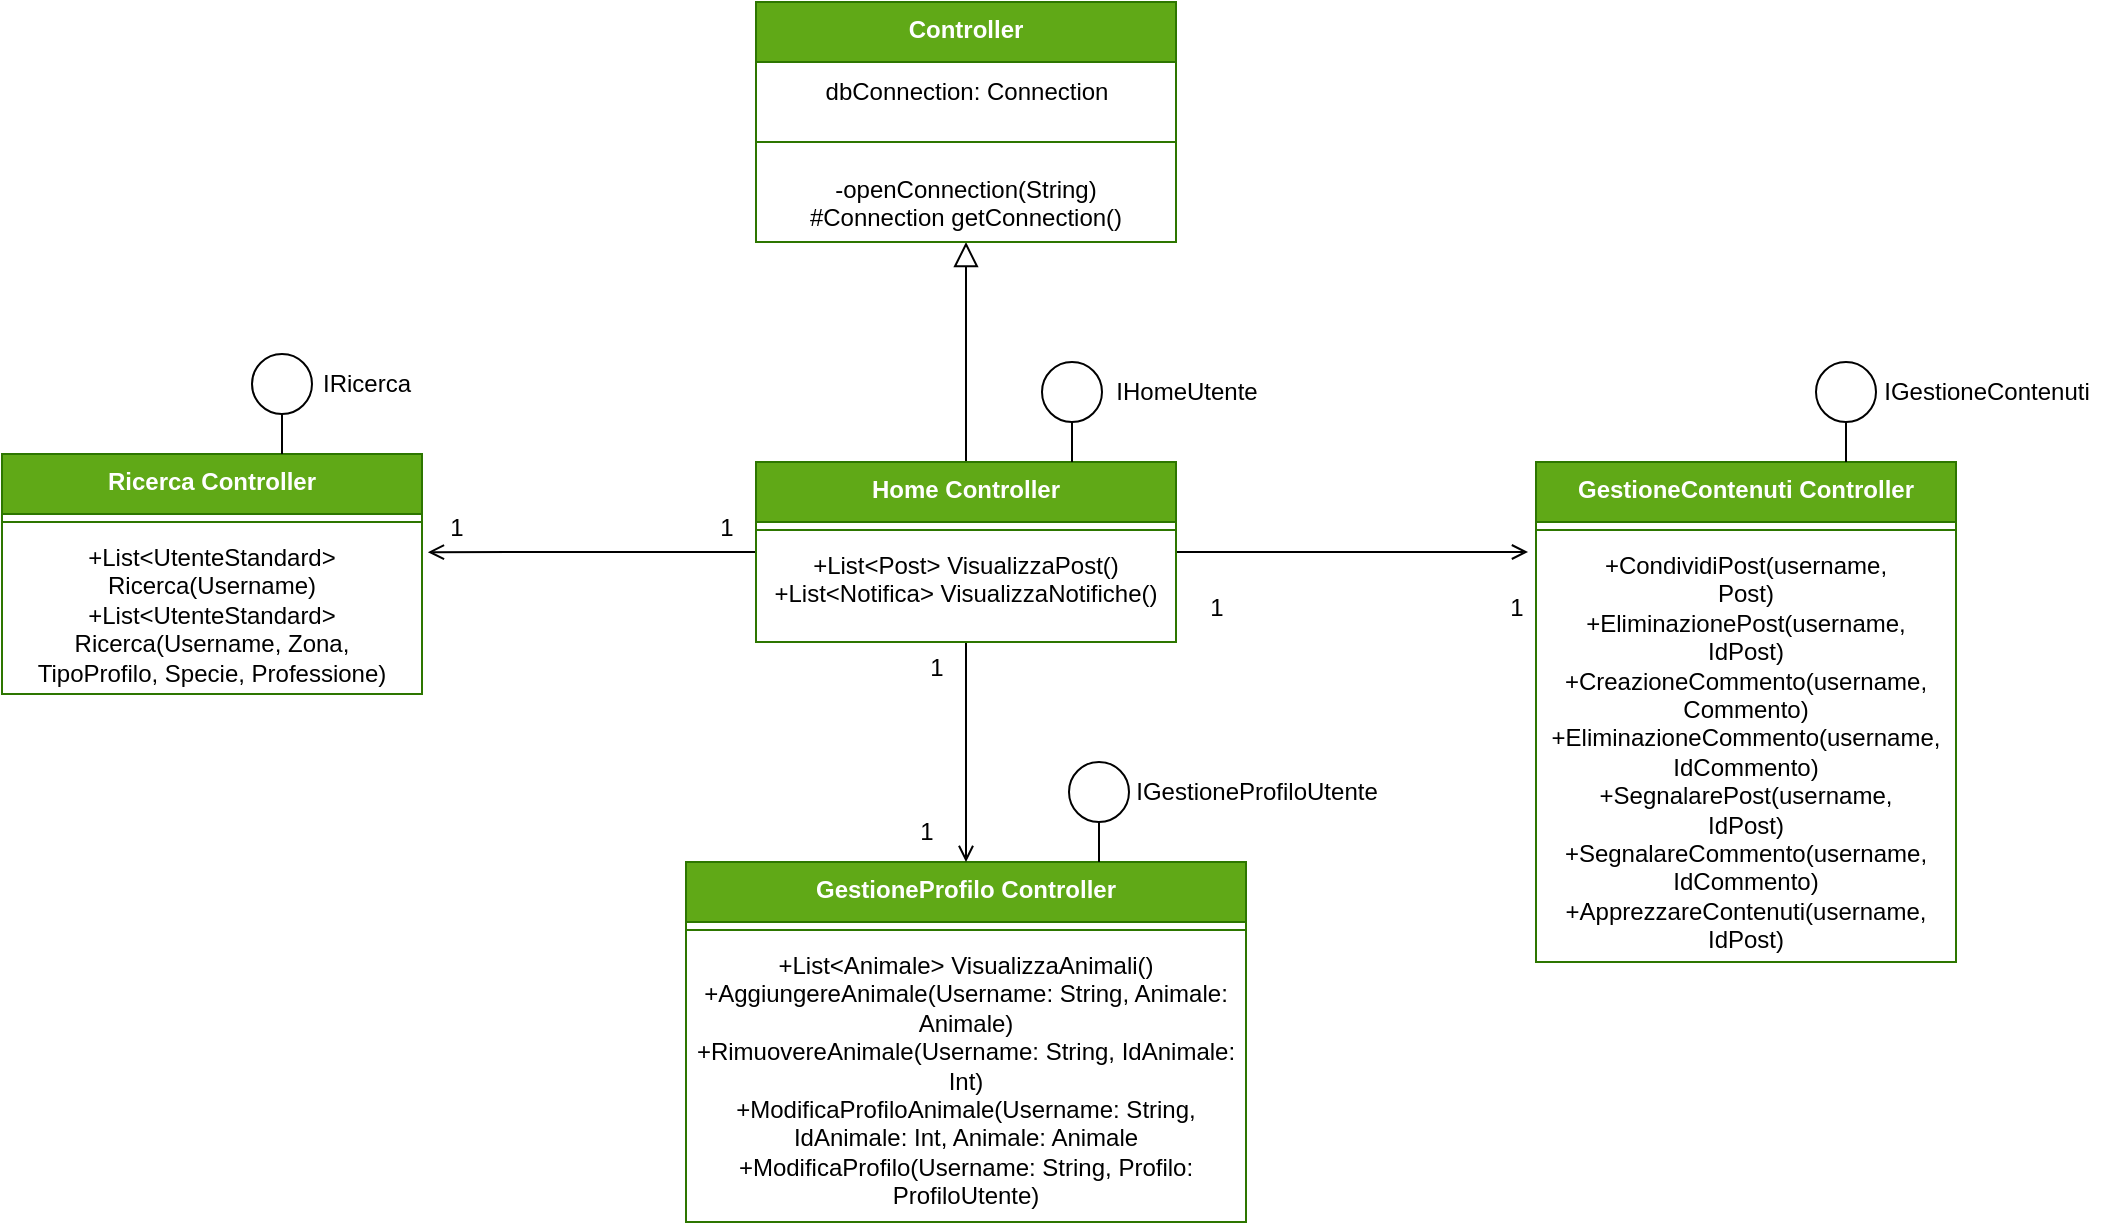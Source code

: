 <mxfile version="21.3.4" type="github">
  <diagram name="Pagina-1" id="c6r7ROtZYmS65uKzIdzQ">
    <mxGraphModel dx="2182" dy="751" grid="1" gridSize="10" guides="1" tooltips="1" connect="1" arrows="1" fold="1" page="1" pageScale="1" pageWidth="827" pageHeight="1169" math="0" shadow="0">
      <root>
        <mxCell id="0" />
        <mxCell id="1" parent="0" />
        <mxCell id="LnVoANyj6Dh3y2EfFEzu-1" value="&lt;div&gt;GestioneProfilo Controller&lt;br&gt;&lt;/div&gt;" style="swimlane;fontStyle=1;align=center;verticalAlign=top;childLayout=stackLayout;horizontal=1;startSize=30;horizontalStack=0;resizeParent=1;resizeParentMax=0;resizeLast=0;collapsible=1;marginBottom=0;whiteSpace=wrap;html=1;fillColor=#60a917;fontColor=#ffffff;strokeColor=#2D7600;" vertex="1" parent="1">
          <mxGeometry x="85" y="560" width="280" height="180" as="geometry" />
        </mxCell>
        <mxCell id="LnVoANyj6Dh3y2EfFEzu-2" value="" style="line;strokeWidth=1;fillColor=none;align=left;verticalAlign=middle;spacingTop=-1;spacingLeft=3;spacingRight=3;rotatable=0;labelPosition=right;points=[];portConstraint=eastwest;strokeColor=inherit;" vertex="1" parent="LnVoANyj6Dh3y2EfFEzu-1">
          <mxGeometry y="30" width="280" height="8" as="geometry" />
        </mxCell>
        <mxCell id="LnVoANyj6Dh3y2EfFEzu-3" value="&lt;div&gt;+List&amp;lt;Animale&amp;gt; VisualizzaAnimali()&lt;br&gt;&lt;/div&gt;&lt;div&gt;+AggiungereAnimale(Username: String, Animale: Animale)&lt;/div&gt;&lt;div&gt;+RimuovereAnimale(Username: String, IdAnimale: Int)&lt;/div&gt;&lt;div&gt;+ModificaProfiloAnimale(Username: String, IdAnimale: Int, Animale: Animale&lt;br&gt;&lt;/div&gt;&lt;div&gt;+ModificaProfilo(Username: String, Profilo: ProfiloUtente)&lt;br&gt;&lt;/div&gt;" style="text;strokeColor=none;fillColor=none;align=center;verticalAlign=top;spacingLeft=4;spacingRight=4;overflow=hidden;rotatable=0;points=[[0,0.5],[1,0.5]];portConstraint=eastwest;whiteSpace=wrap;html=1;" vertex="1" parent="LnVoANyj6Dh3y2EfFEzu-1">
          <mxGeometry y="38" width="280" height="142" as="geometry" />
        </mxCell>
        <mxCell id="LnVoANyj6Dh3y2EfFEzu-18" style="edgeStyle=orthogonalEdgeStyle;rounded=0;orthogonalLoop=1;jettySize=auto;html=1;entryX=0.5;entryY=0;entryDx=0;entryDy=0;endArrow=open;endFill=0;" edge="1" parent="1" source="LnVoANyj6Dh3y2EfFEzu-4" target="LnVoANyj6Dh3y2EfFEzu-1">
          <mxGeometry relative="1" as="geometry" />
        </mxCell>
        <mxCell id="LnVoANyj6Dh3y2EfFEzu-19" style="edgeStyle=orthogonalEdgeStyle;rounded=0;orthogonalLoop=1;jettySize=auto;html=1;entryX=-0.019;entryY=0.033;entryDx=0;entryDy=0;entryPerimeter=0;endArrow=open;endFill=0;" edge="1" parent="1" source="LnVoANyj6Dh3y2EfFEzu-4" target="LnVoANyj6Dh3y2EfFEzu-12">
          <mxGeometry relative="1" as="geometry" />
        </mxCell>
        <mxCell id="LnVoANyj6Dh3y2EfFEzu-20" style="edgeStyle=orthogonalEdgeStyle;rounded=0;orthogonalLoop=1;jettySize=auto;html=1;entryX=1.014;entryY=0.135;entryDx=0;entryDy=0;entryPerimeter=0;endArrow=open;endFill=0;" edge="1" parent="1" source="LnVoANyj6Dh3y2EfFEzu-4" target="LnVoANyj6Dh3y2EfFEzu-9">
          <mxGeometry relative="1" as="geometry" />
        </mxCell>
        <mxCell id="LnVoANyj6Dh3y2EfFEzu-21" style="edgeStyle=orthogonalEdgeStyle;rounded=0;orthogonalLoop=1;jettySize=auto;html=1;entryX=0.5;entryY=1;entryDx=0;entryDy=0;endArrow=block;endFill=0;startSize=12;endSize=10;" edge="1" parent="1" source="LnVoANyj6Dh3y2EfFEzu-4" target="LnVoANyj6Dh3y2EfFEzu-14">
          <mxGeometry relative="1" as="geometry" />
        </mxCell>
        <mxCell id="LnVoANyj6Dh3y2EfFEzu-4" value="Home Controller" style="swimlane;fontStyle=1;align=center;verticalAlign=top;childLayout=stackLayout;horizontal=1;startSize=30;horizontalStack=0;resizeParent=1;resizeParentMax=0;resizeLast=0;collapsible=1;marginBottom=0;whiteSpace=wrap;html=1;fillColor=#60a917;fontColor=#ffffff;strokeColor=#2D7600;" vertex="1" parent="1">
          <mxGeometry x="120" y="360" width="210" height="90" as="geometry" />
        </mxCell>
        <mxCell id="LnVoANyj6Dh3y2EfFEzu-5" value="" style="line;strokeWidth=1;fillColor=none;align=left;verticalAlign=middle;spacingTop=-1;spacingLeft=3;spacingRight=3;rotatable=0;labelPosition=right;points=[];portConstraint=eastwest;strokeColor=inherit;" vertex="1" parent="LnVoANyj6Dh3y2EfFEzu-4">
          <mxGeometry y="30" width="210" height="8" as="geometry" />
        </mxCell>
        <mxCell id="LnVoANyj6Dh3y2EfFEzu-6" value="&lt;div&gt;+List&amp;lt;Post&amp;gt; VisualizzaPost()&lt;/div&gt;&lt;div&gt;+List&amp;lt;Notifica&amp;gt; VisualizzaNotifiche()&lt;br&gt;&lt;/div&gt;" style="text;strokeColor=none;fillColor=none;align=center;verticalAlign=top;spacingLeft=4;spacingRight=4;overflow=hidden;rotatable=0;points=[[0,0.5],[1,0.5]];portConstraint=eastwest;whiteSpace=wrap;html=1;" vertex="1" parent="LnVoANyj6Dh3y2EfFEzu-4">
          <mxGeometry y="38" width="210" height="52" as="geometry" />
        </mxCell>
        <mxCell id="LnVoANyj6Dh3y2EfFEzu-7" value="Ricerca Controller" style="swimlane;fontStyle=1;align=center;verticalAlign=top;childLayout=stackLayout;horizontal=1;startSize=30;horizontalStack=0;resizeParent=1;resizeParentMax=0;resizeLast=0;collapsible=1;marginBottom=0;whiteSpace=wrap;html=1;fillColor=#60a917;fontColor=#ffffff;strokeColor=#2D7600;" vertex="1" parent="1">
          <mxGeometry x="-257" y="356" width="210" height="120" as="geometry" />
        </mxCell>
        <mxCell id="LnVoANyj6Dh3y2EfFEzu-8" value="" style="line;strokeWidth=1;fillColor=none;align=left;verticalAlign=middle;spacingTop=-1;spacingLeft=3;spacingRight=3;rotatable=0;labelPosition=right;points=[];portConstraint=eastwest;strokeColor=inherit;" vertex="1" parent="LnVoANyj6Dh3y2EfFEzu-7">
          <mxGeometry y="30" width="210" height="8" as="geometry" />
        </mxCell>
        <mxCell id="LnVoANyj6Dh3y2EfFEzu-9" value="&lt;div&gt;+List&amp;lt;UtenteStandard&amp;gt; Ricerca(Username)&lt;/div&gt;&lt;div&gt;+List&amp;lt;UtenteStandard&amp;gt; Ricerca(Username, Zona, TipoProfilo, Specie, Professione)&lt;br&gt;&lt;/div&gt;" style="text;strokeColor=none;fillColor=none;align=center;verticalAlign=top;spacingLeft=4;spacingRight=4;overflow=hidden;rotatable=0;points=[[0,0.5],[1,0.5]];portConstraint=eastwest;whiteSpace=wrap;html=1;" vertex="1" parent="LnVoANyj6Dh3y2EfFEzu-7">
          <mxGeometry y="38" width="210" height="82" as="geometry" />
        </mxCell>
        <mxCell id="LnVoANyj6Dh3y2EfFEzu-10" value="GestioneContenuti Controller" style="swimlane;fontStyle=1;align=center;verticalAlign=top;childLayout=stackLayout;horizontal=1;startSize=30;horizontalStack=0;resizeParent=1;resizeParentMax=0;resizeLast=0;collapsible=1;marginBottom=0;whiteSpace=wrap;html=1;fillColor=#60a917;fontColor=#ffffff;strokeColor=#2D7600;" vertex="1" parent="1">
          <mxGeometry x="510" y="360" width="210" height="250" as="geometry" />
        </mxCell>
        <mxCell id="LnVoANyj6Dh3y2EfFEzu-11" value="" style="line;strokeWidth=1;fillColor=none;align=left;verticalAlign=middle;spacingTop=-1;spacingLeft=3;spacingRight=3;rotatable=0;labelPosition=right;points=[];portConstraint=eastwest;strokeColor=inherit;" vertex="1" parent="LnVoANyj6Dh3y2EfFEzu-10">
          <mxGeometry y="30" width="210" height="8" as="geometry" />
        </mxCell>
        <mxCell id="LnVoANyj6Dh3y2EfFEzu-12" value="+CondividiPost(username,&lt;br&gt;Post)&lt;br&gt;+EliminazionePost(username,&lt;br&gt;IdPost)&lt;br&gt;+CreazioneCommento(username,&lt;br&gt;Commento)&lt;br&gt;+EliminazioneCommento(username,&lt;br&gt;IdCommento)&lt;br&gt;+SegnalarePost(username,&lt;br&gt;IdPost)&lt;br&gt;+SegnalareCommento(username, IdCommento)&lt;br&gt;+ApprezzareContenuti(username,&lt;br&gt;IdPost)" style="text;strokeColor=none;fillColor=none;align=center;verticalAlign=top;spacingLeft=4;spacingRight=4;overflow=hidden;rotatable=0;points=[[0,0.5],[1,0.5]];portConstraint=eastwest;whiteSpace=wrap;html=1;" vertex="1" parent="LnVoANyj6Dh3y2EfFEzu-10">
          <mxGeometry y="38" width="210" height="212" as="geometry" />
        </mxCell>
        <mxCell id="LnVoANyj6Dh3y2EfFEzu-14" value="Controller" style="swimlane;fontStyle=1;align=center;verticalAlign=top;childLayout=stackLayout;horizontal=1;startSize=30;horizontalStack=0;resizeParent=1;resizeParentMax=0;resizeLast=0;collapsible=1;marginBottom=0;whiteSpace=wrap;html=1;fillColor=#60a917;fontColor=#ffffff;strokeColor=#2D7600;" vertex="1" parent="1">
          <mxGeometry x="120" y="130" width="210" height="120" as="geometry" />
        </mxCell>
        <mxCell id="LnVoANyj6Dh3y2EfFEzu-17" value="dbConnection: Connection" style="text;html=1;align=center;verticalAlign=middle;resizable=0;points=[];autosize=1;strokeColor=none;fillColor=none;" vertex="1" parent="LnVoANyj6Dh3y2EfFEzu-14">
          <mxGeometry y="30" width="210" height="30" as="geometry" />
        </mxCell>
        <mxCell id="LnVoANyj6Dh3y2EfFEzu-15" value="" style="line;strokeWidth=1;fillColor=none;align=left;verticalAlign=middle;spacingTop=-1;spacingLeft=3;spacingRight=3;rotatable=0;labelPosition=right;points=[];portConstraint=eastwest;strokeColor=inherit;" vertex="1" parent="LnVoANyj6Dh3y2EfFEzu-14">
          <mxGeometry y="60" width="210" height="20" as="geometry" />
        </mxCell>
        <mxCell id="LnVoANyj6Dh3y2EfFEzu-16" value="-openConnection(String)&lt;br&gt;#Connection getConnection()" style="text;strokeColor=none;fillColor=none;align=center;verticalAlign=top;spacingLeft=4;spacingRight=4;overflow=hidden;rotatable=0;points=[[0,0.5],[1,0.5]];portConstraint=eastwest;whiteSpace=wrap;html=1;" vertex="1" parent="LnVoANyj6Dh3y2EfFEzu-14">
          <mxGeometry y="80" width="210" height="40" as="geometry" />
        </mxCell>
        <mxCell id="LnVoANyj6Dh3y2EfFEzu-22" value="1" style="text;html=1;align=center;verticalAlign=middle;resizable=0;points=[];autosize=1;strokeColor=none;fillColor=none;" vertex="1" parent="1">
          <mxGeometry x="-45" y="378" width="30" height="30" as="geometry" />
        </mxCell>
        <mxCell id="LnVoANyj6Dh3y2EfFEzu-23" value="1" style="text;html=1;align=center;verticalAlign=middle;resizable=0;points=[];autosize=1;strokeColor=none;fillColor=none;" vertex="1" parent="1">
          <mxGeometry x="90" y="378" width="30" height="30" as="geometry" />
        </mxCell>
        <mxCell id="LnVoANyj6Dh3y2EfFEzu-24" value="1" style="text;html=1;align=center;verticalAlign=middle;resizable=0;points=[];autosize=1;strokeColor=none;fillColor=none;" vertex="1" parent="1">
          <mxGeometry x="195" y="448" width="30" height="30" as="geometry" />
        </mxCell>
        <mxCell id="LnVoANyj6Dh3y2EfFEzu-26" value="1" style="text;html=1;align=center;verticalAlign=middle;resizable=0;points=[];autosize=1;strokeColor=none;fillColor=none;" vertex="1" parent="1">
          <mxGeometry x="190" y="530" width="30" height="30" as="geometry" />
        </mxCell>
        <mxCell id="LnVoANyj6Dh3y2EfFEzu-27" value="1" style="text;html=1;align=center;verticalAlign=middle;resizable=0;points=[];autosize=1;strokeColor=none;fillColor=none;" vertex="1" parent="1">
          <mxGeometry x="485" y="418" width="30" height="30" as="geometry" />
        </mxCell>
        <mxCell id="LnVoANyj6Dh3y2EfFEzu-28" value="1" style="text;html=1;align=center;verticalAlign=middle;resizable=0;points=[];autosize=1;strokeColor=none;fillColor=none;" vertex="1" parent="1">
          <mxGeometry x="335" y="418" width="30" height="30" as="geometry" />
        </mxCell>
        <mxCell id="LnVoANyj6Dh3y2EfFEzu-34" style="edgeStyle=orthogonalEdgeStyle;rounded=0;orthogonalLoop=1;jettySize=auto;html=1;entryX=0.75;entryY=0;entryDx=0;entryDy=0;endArrow=none;endFill=0;" edge="1" parent="1" source="LnVoANyj6Dh3y2EfFEzu-33" target="LnVoANyj6Dh3y2EfFEzu-4">
          <mxGeometry relative="1" as="geometry" />
        </mxCell>
        <mxCell id="LnVoANyj6Dh3y2EfFEzu-33" value="" style="ellipse;whiteSpace=wrap;html=1;aspect=fixed;" vertex="1" parent="1">
          <mxGeometry x="263" y="310" width="30" height="30" as="geometry" />
        </mxCell>
        <mxCell id="LnVoANyj6Dh3y2EfFEzu-35" value="IHomeUtente" style="text;html=1;align=center;verticalAlign=middle;resizable=0;points=[];autosize=1;strokeColor=none;fillColor=none;" vertex="1" parent="1">
          <mxGeometry x="290" y="310" width="90" height="30" as="geometry" />
        </mxCell>
        <mxCell id="LnVoANyj6Dh3y2EfFEzu-36" style="edgeStyle=orthogonalEdgeStyle;rounded=0;orthogonalLoop=1;jettySize=auto;html=1;entryX=0.75;entryY=0;entryDx=0;entryDy=0;endArrow=none;endFill=0;" edge="1" parent="1" source="LnVoANyj6Dh3y2EfFEzu-37">
          <mxGeometry relative="1" as="geometry">
            <mxPoint x="665" y="360" as="targetPoint" />
          </mxGeometry>
        </mxCell>
        <mxCell id="LnVoANyj6Dh3y2EfFEzu-37" value="" style="ellipse;whiteSpace=wrap;html=1;aspect=fixed;" vertex="1" parent="1">
          <mxGeometry x="650" y="310" width="30" height="30" as="geometry" />
        </mxCell>
        <mxCell id="LnVoANyj6Dh3y2EfFEzu-38" value="IGestioneContenuti" style="text;html=1;align=center;verticalAlign=middle;resizable=0;points=[];autosize=1;strokeColor=none;fillColor=none;" vertex="1" parent="1">
          <mxGeometry x="670" y="310" width="130" height="30" as="geometry" />
        </mxCell>
        <mxCell id="LnVoANyj6Dh3y2EfFEzu-39" style="edgeStyle=orthogonalEdgeStyle;rounded=0;orthogonalLoop=1;jettySize=auto;html=1;entryX=0.75;entryY=0;entryDx=0;entryDy=0;endArrow=none;endFill=0;" edge="1" parent="1" source="LnVoANyj6Dh3y2EfFEzu-40">
          <mxGeometry relative="1" as="geometry">
            <mxPoint x="-117" y="356" as="targetPoint" />
          </mxGeometry>
        </mxCell>
        <mxCell id="LnVoANyj6Dh3y2EfFEzu-40" value="" style="ellipse;whiteSpace=wrap;html=1;aspect=fixed;" vertex="1" parent="1">
          <mxGeometry x="-132" y="306" width="30" height="30" as="geometry" />
        </mxCell>
        <mxCell id="LnVoANyj6Dh3y2EfFEzu-41" value="IRicerca" style="text;html=1;align=center;verticalAlign=middle;resizable=0;points=[];autosize=1;strokeColor=none;fillColor=none;" vertex="1" parent="1">
          <mxGeometry x="-110" y="306" width="70" height="30" as="geometry" />
        </mxCell>
        <mxCell id="LnVoANyj6Dh3y2EfFEzu-42" style="edgeStyle=orthogonalEdgeStyle;rounded=0;orthogonalLoop=1;jettySize=auto;html=1;entryX=0.75;entryY=0;entryDx=0;entryDy=0;endArrow=none;endFill=0;" edge="1" parent="1" source="LnVoANyj6Dh3y2EfFEzu-43">
          <mxGeometry relative="1" as="geometry">
            <mxPoint x="291.5" y="560" as="targetPoint" />
          </mxGeometry>
        </mxCell>
        <mxCell id="LnVoANyj6Dh3y2EfFEzu-43" value="" style="ellipse;whiteSpace=wrap;html=1;aspect=fixed;" vertex="1" parent="1">
          <mxGeometry x="276.5" y="510" width="30" height="30" as="geometry" />
        </mxCell>
        <mxCell id="LnVoANyj6Dh3y2EfFEzu-44" value="IGestioneProfiloUtente" style="text;html=1;align=center;verticalAlign=middle;resizable=0;points=[];autosize=1;strokeColor=none;fillColor=none;" vertex="1" parent="1">
          <mxGeometry x="300" y="510" width="140" height="30" as="geometry" />
        </mxCell>
      </root>
    </mxGraphModel>
  </diagram>
</mxfile>
